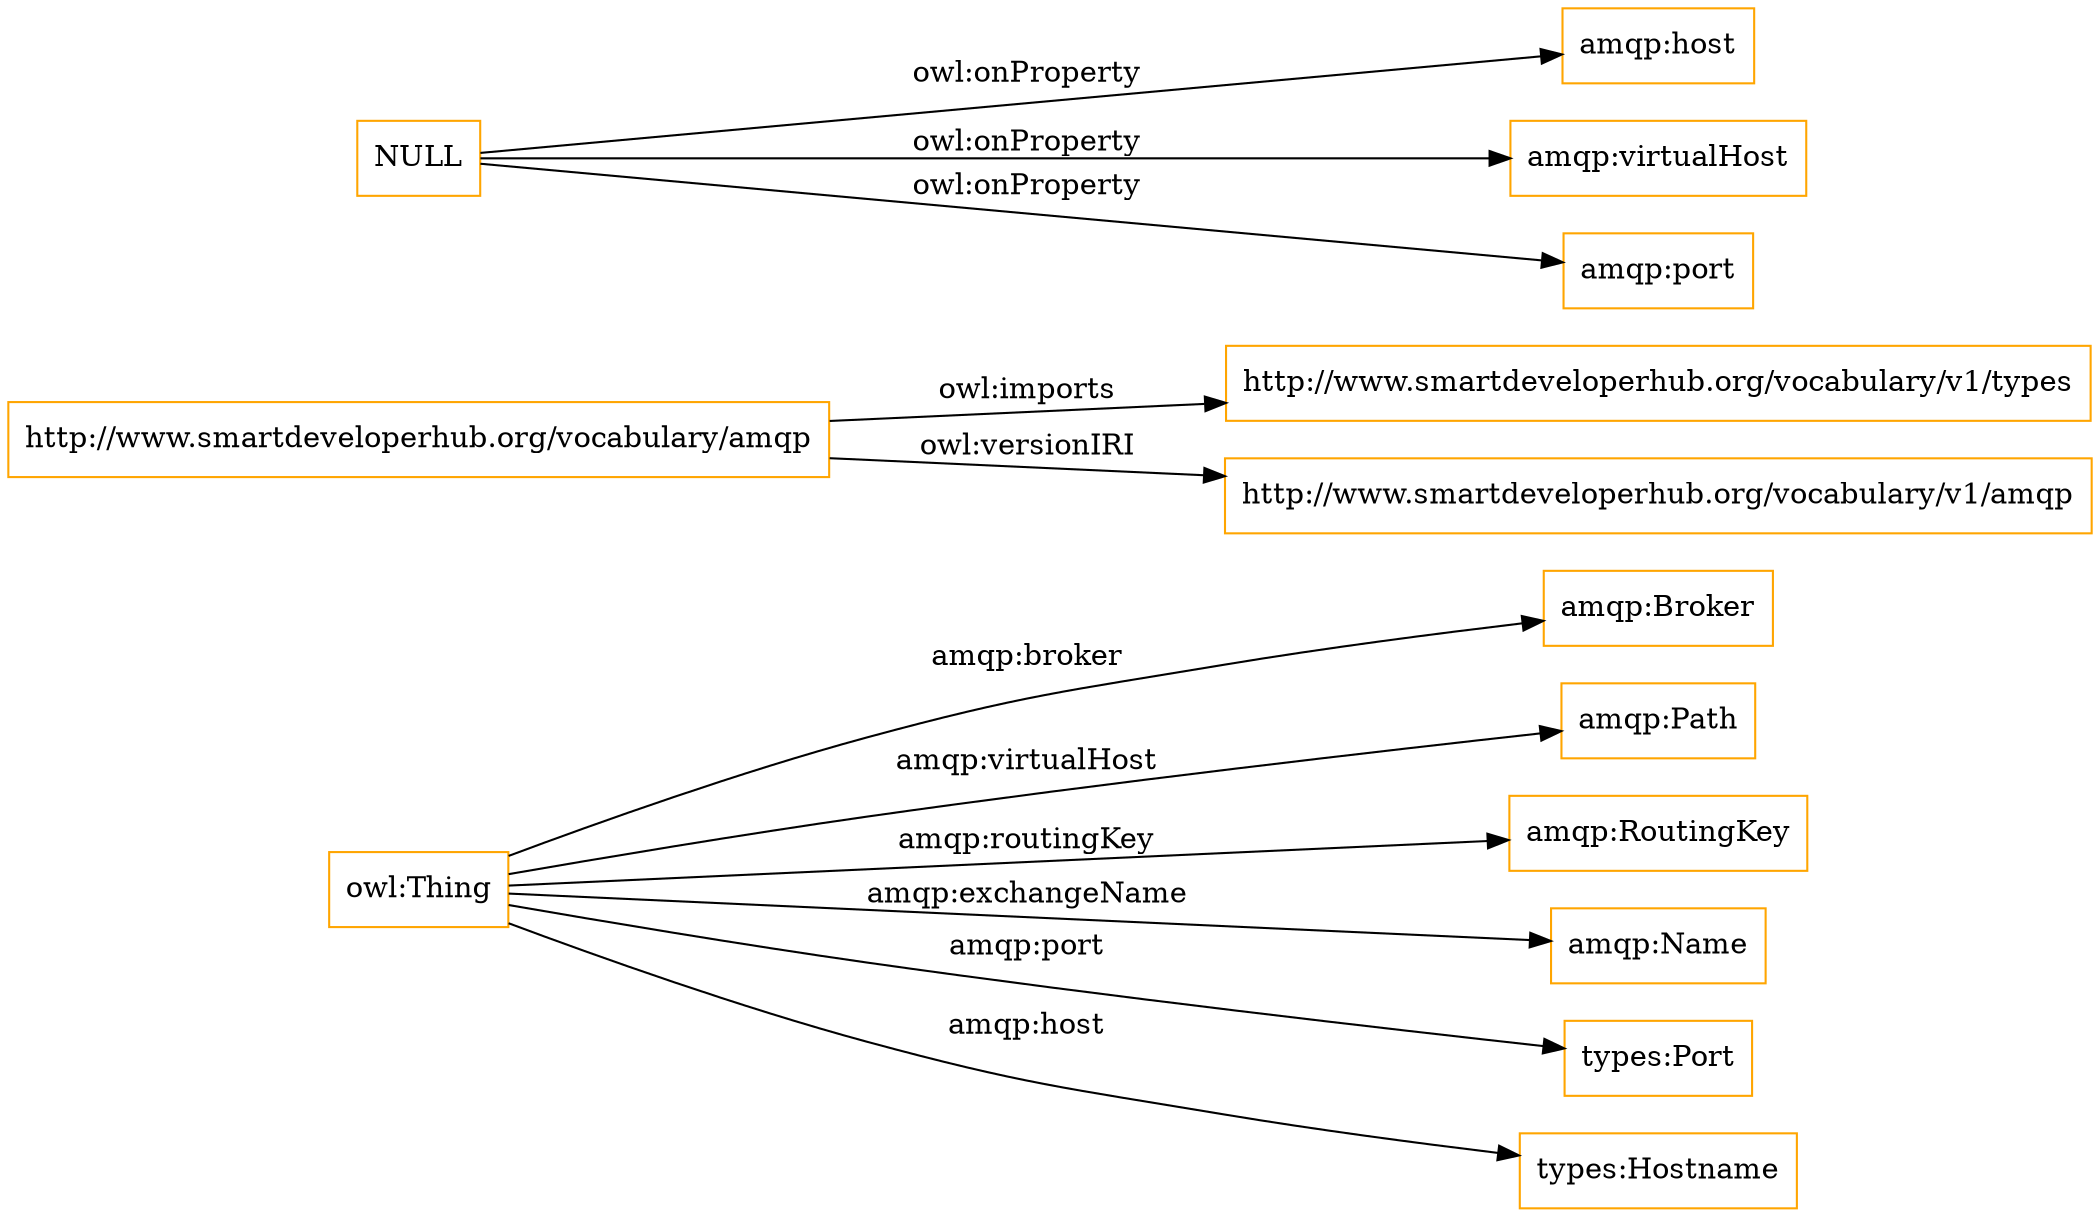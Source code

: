 digraph ar2dtool_diagram { 
rankdir=LR;
size="1501"
node [shape = rectangle, color="orange"]; "amqp:Broker" ; /*classes style*/
	"http://www.smartdeveloperhub.org/vocabulary/amqp" -> "http://www.smartdeveloperhub.org/vocabulary/v1/types" [ label = "owl:imports" ];
	"http://www.smartdeveloperhub.org/vocabulary/amqp" -> "http://www.smartdeveloperhub.org/vocabulary/v1/amqp" [ label = "owl:versionIRI" ];
	"NULL" -> "amqp:host" [ label = "owl:onProperty" ];
	"NULL" -> "amqp:virtualHost" [ label = "owl:onProperty" ];
	"NULL" -> "amqp:port" [ label = "owl:onProperty" ];
	"owl:Thing" -> "amqp:Path" [ label = "amqp:virtualHost" ];
	"owl:Thing" -> "amqp:RoutingKey" [ label = "amqp:routingKey" ];
	"owl:Thing" -> "amqp:Broker" [ label = "amqp:broker" ];
	"owl:Thing" -> "amqp:Name" [ label = "amqp:exchangeName" ];
	"owl:Thing" -> "types:Port" [ label = "amqp:port" ];
	"owl:Thing" -> "types:Hostname" [ label = "amqp:host" ];

}
